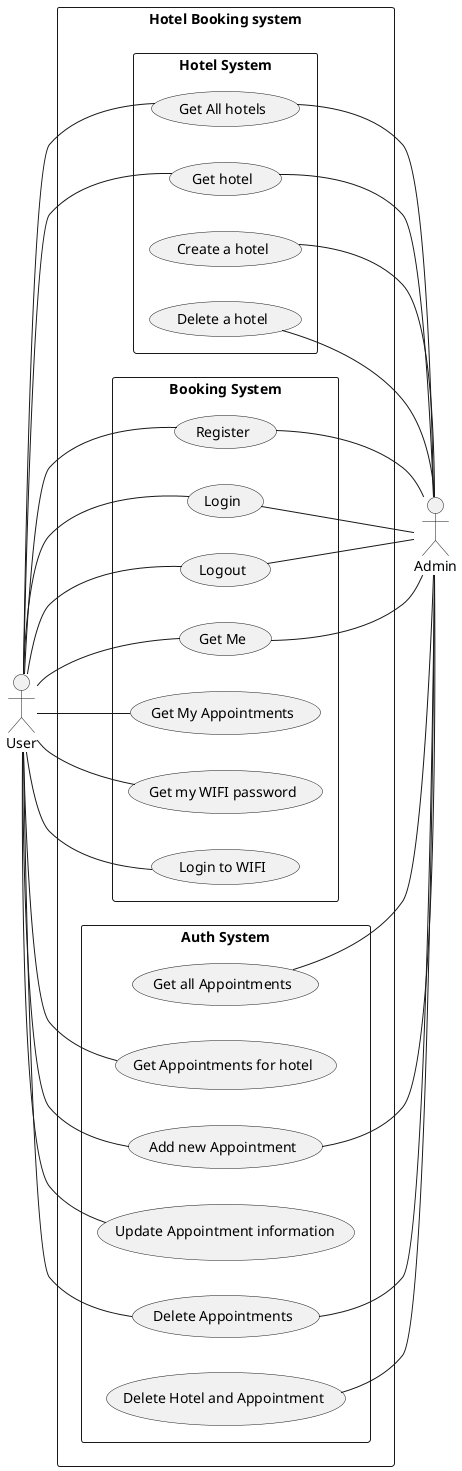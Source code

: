 @startuml Hotel system Use Case Diagram
left to right direction
actor "User" as user
actor "Admin" as admin

rectangle "Hotel Booking system" as HotelbookingSystem{
    rectangle "Hotel System" as Hotelsystem{
        usecase "Get All hotels" as getAllhotels
        usecase "Get hotel" as getSinglehotel
        usecase "Create a hotel" as createHotel
        usecase "Delete a hotel" as deleteHotel
    }


    rectangle "Booking System" as Bookingsystem{
        usecase "Register" as register
        usecase "Login" as login
        usecase "Logout" as logout
        usecase "Get Me" as getMe
        usecase "Get My Appointments" as getMyAppts
        usecase "Get my WIFI password" as getwifi
        usecase "Login to WIFI" as loginwifi
    }

    rectangle "Auth System" as Authsystem{
        usecase "Get all Appointments" as getallAppts
        usecase "Get Appointments for hotel" as getApptHotel
        usecase "Add new Appointment" as addAppt
        usecase "Update Appointment information" as updateAppt
        usecase "Delete Appointments" as delAppt
        usecase "Delete Hotel and Appointment" as delHotelandAppt
}

user -- getAllhotels
user -- getSinglehotel
user -- register
user -- login
user -- getMe
user -- getMyAppts
user -- logout
user -- getwifi
user -- loginwifi
user -- getApptHotel
user -- addAppt
user -- updateAppt
user -- delAppt

getAllhotels -- admin
getSinglehotel -- admin
createHotel -- admin
deleteHotel -- admin

register -- admin
login -- admin
logout -- admin
getMe -- admin
getallAppts -- admin
addAppt -- admin
delAppt -- admin
delHotelandAppt -- admin


@enduml